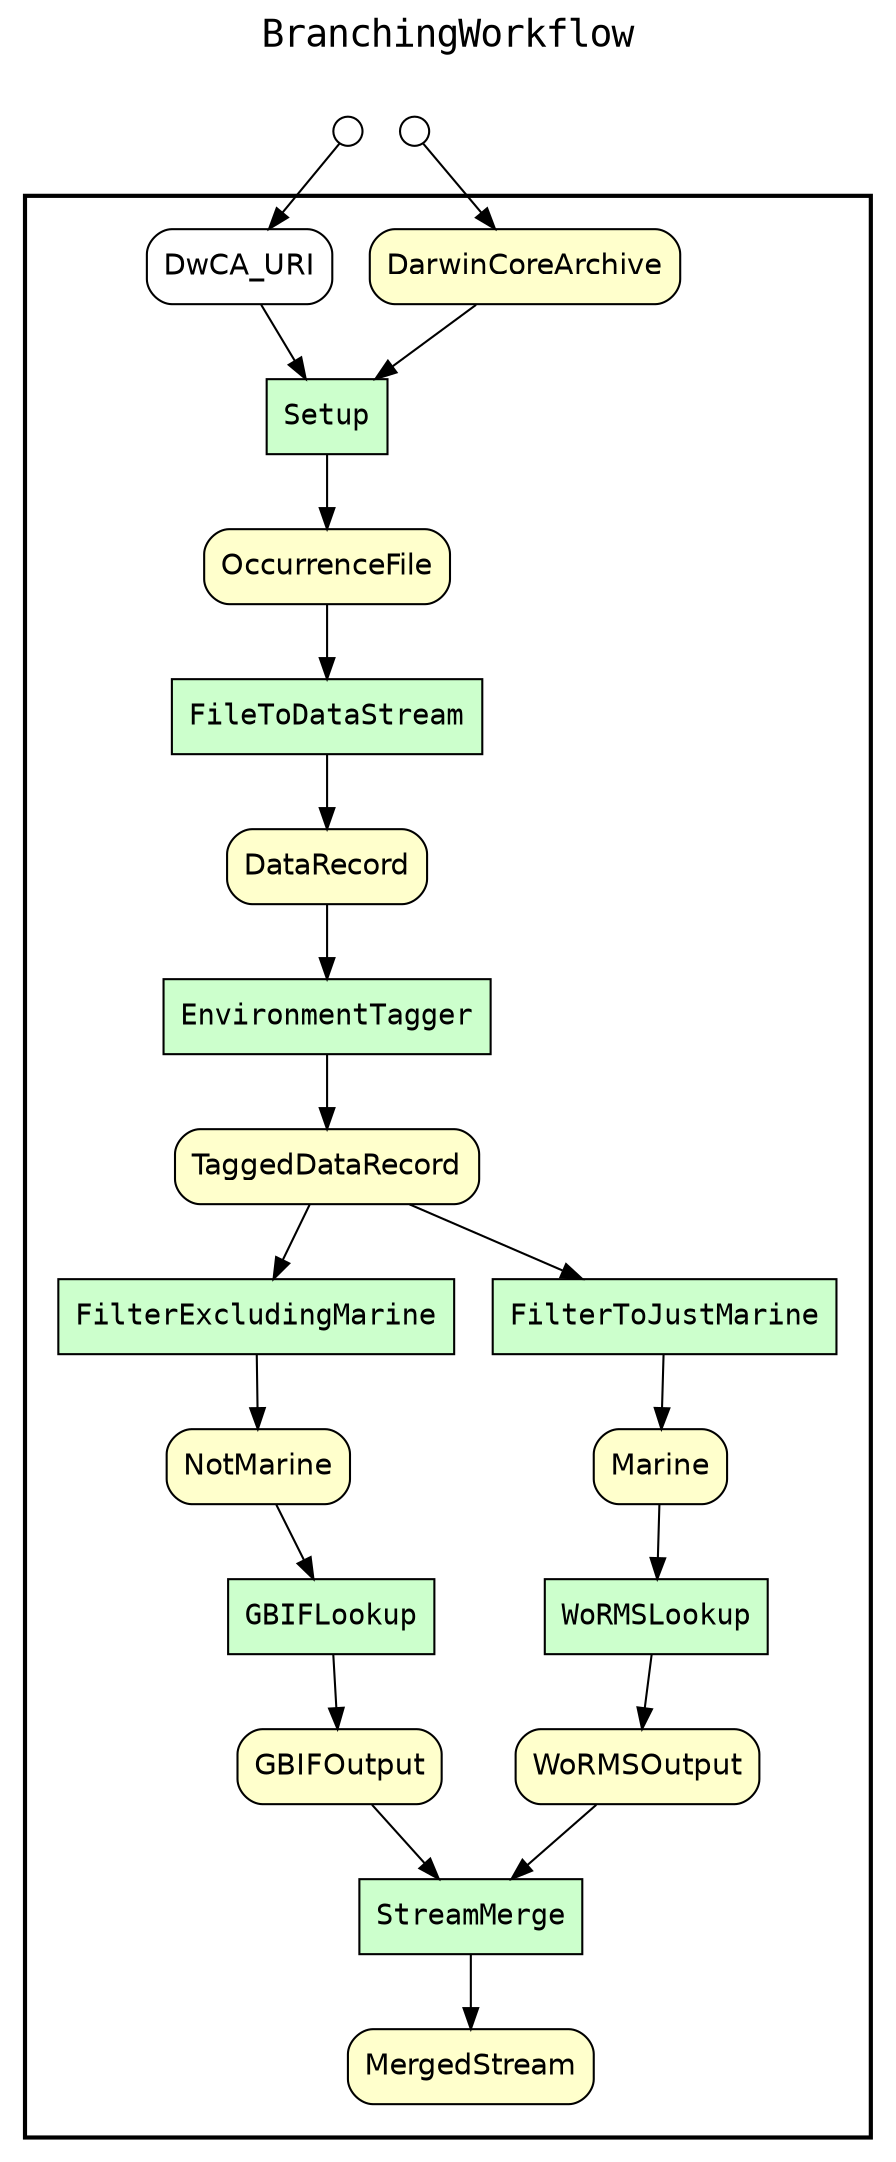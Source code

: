 
digraph yw_data_view {
rankdir=TB
fontname=Courier; fontsize=18; labelloc=t
label="BranchingWorkflow"
subgraph cluster_workflow { label=""; color=black; penwidth=2
subgraph cluster_workflow_inner { label=""; color=white
node[shape=box style="filled" fillcolor="#CCFFCC" peripheries=1 fontname=Courier]
GBIFLookup
WoRMSLookup
FilterExcludingMarine
FilterToJustMarine
EnvironmentTagger
FileToDataStream
Setup
StreamMerge
node[shape=box style="filled" fillcolor="#CCFFCC" peripheries=1 fontname=Courier]
node[shape=box style="rounded,filled" fillcolor="#FFFFCC" peripheries=1 fontname=Helvetica]
DarwinCoreArchive
OccurrenceFile
DataRecord
TaggedDataRecord
Marine
NotMarine
WoRMSOutput
GBIFOutput
MergedStream
node[shape=box style="rounded,filled" fillcolor="#FFFFFF" peripheries=1 fontname=Helvetica]
DwCA_URI
}}
subgraph cluster_inflows { label=""; color=white; penwidth=2
subgraph cluster_inflows_inner { label=""; color=white
node[shape=circle fillcolor="#FFFFFF" peripheries=1 width=0.2]
DarwinCoreArchive_inflow [label=""]
DwCA_URI_inflow [label=""]
}}
subgraph cluster_outflows { label=""; color=white; penwidth=2
subgraph cluster_outflows_inner { label=""; color=white
node[shape=circle fillcolor="#FFFFFF" peripheries=1 width=0.2]
}}
Marine -> WoRMSLookup
NotMarine -> GBIFLookup
OccurrenceFile -> FileToDataStream
WoRMSOutput -> StreamMerge
DataRecord -> EnvironmentTagger
GBIFOutput -> StreamMerge
DwCA_URI -> Setup
TaggedDataRecord -> FilterExcludingMarine
TaggedDataRecord -> FilterToJustMarine
DarwinCoreArchive -> Setup
Setup -> OccurrenceFile
FileToDataStream -> DataRecord
EnvironmentTagger -> TaggedDataRecord
FilterToJustMarine -> Marine
FilterExcludingMarine -> NotMarine
WoRMSLookup -> WoRMSOutput
GBIFLookup -> GBIFOutput
StreamMerge -> MergedStream
DarwinCoreArchive_inflow -> DarwinCoreArchive
DwCA_URI_inflow -> DwCA_URI
}

